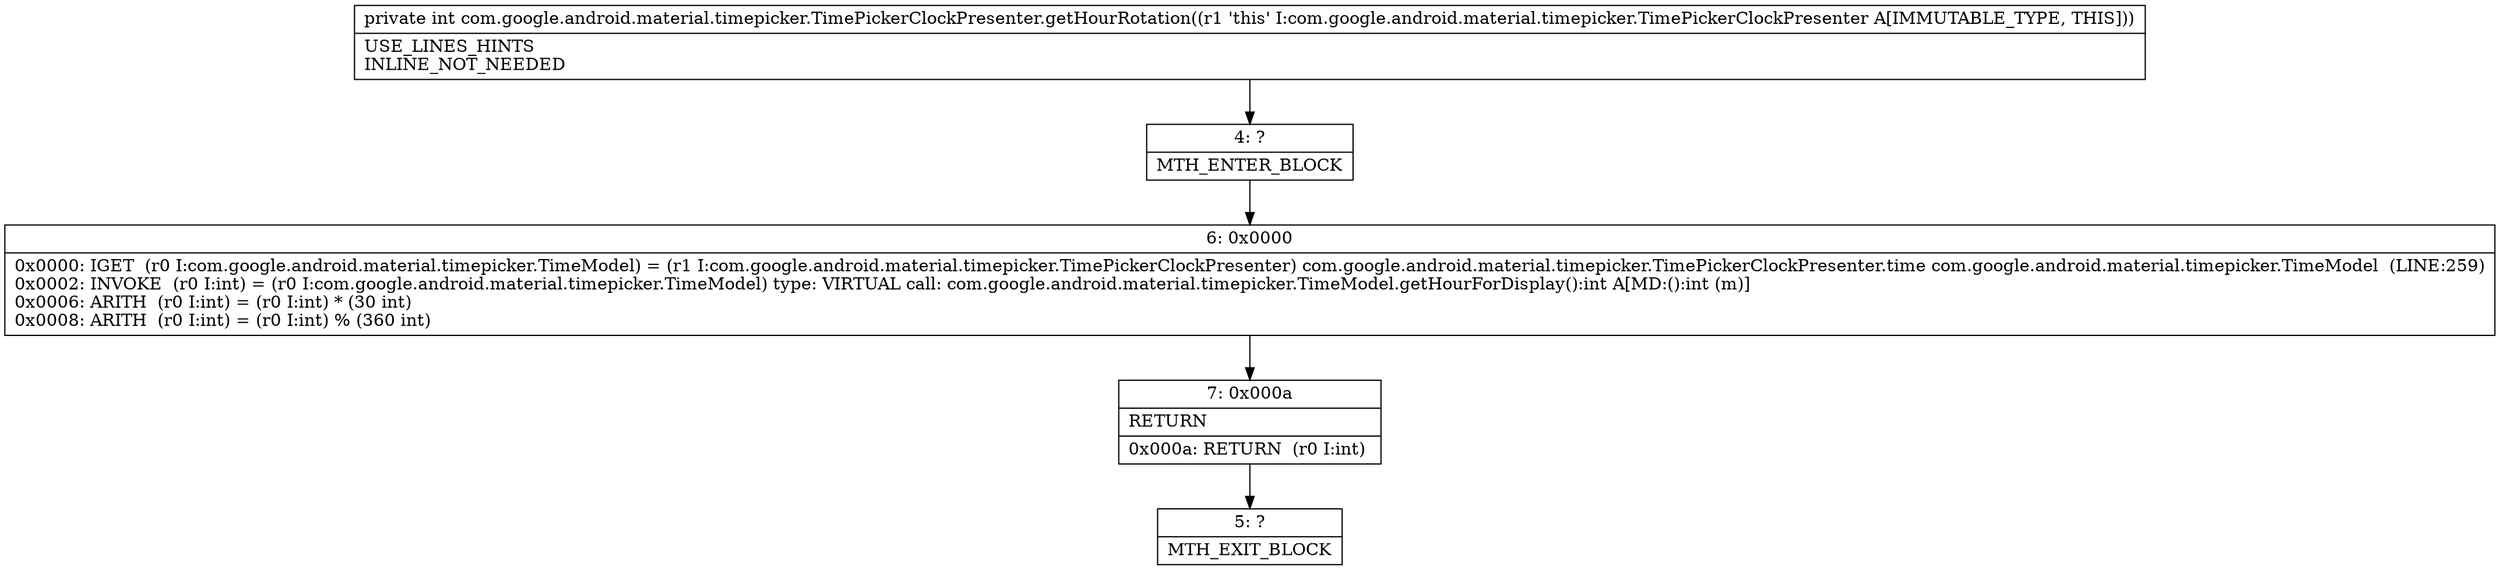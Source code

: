 digraph "CFG forcom.google.android.material.timepicker.TimePickerClockPresenter.getHourRotation()I" {
Node_4 [shape=record,label="{4\:\ ?|MTH_ENTER_BLOCK\l}"];
Node_6 [shape=record,label="{6\:\ 0x0000|0x0000: IGET  (r0 I:com.google.android.material.timepicker.TimeModel) = (r1 I:com.google.android.material.timepicker.TimePickerClockPresenter) com.google.android.material.timepicker.TimePickerClockPresenter.time com.google.android.material.timepicker.TimeModel  (LINE:259)\l0x0002: INVOKE  (r0 I:int) = (r0 I:com.google.android.material.timepicker.TimeModel) type: VIRTUAL call: com.google.android.material.timepicker.TimeModel.getHourForDisplay():int A[MD:():int (m)]\l0x0006: ARITH  (r0 I:int) = (r0 I:int) * (30 int) \l0x0008: ARITH  (r0 I:int) = (r0 I:int) % (360 int) \l}"];
Node_7 [shape=record,label="{7\:\ 0x000a|RETURN\l|0x000a: RETURN  (r0 I:int) \l}"];
Node_5 [shape=record,label="{5\:\ ?|MTH_EXIT_BLOCK\l}"];
MethodNode[shape=record,label="{private int com.google.android.material.timepicker.TimePickerClockPresenter.getHourRotation((r1 'this' I:com.google.android.material.timepicker.TimePickerClockPresenter A[IMMUTABLE_TYPE, THIS]))  | USE_LINES_HINTS\lINLINE_NOT_NEEDED\l}"];
MethodNode -> Node_4;Node_4 -> Node_6;
Node_6 -> Node_7;
Node_7 -> Node_5;
}


